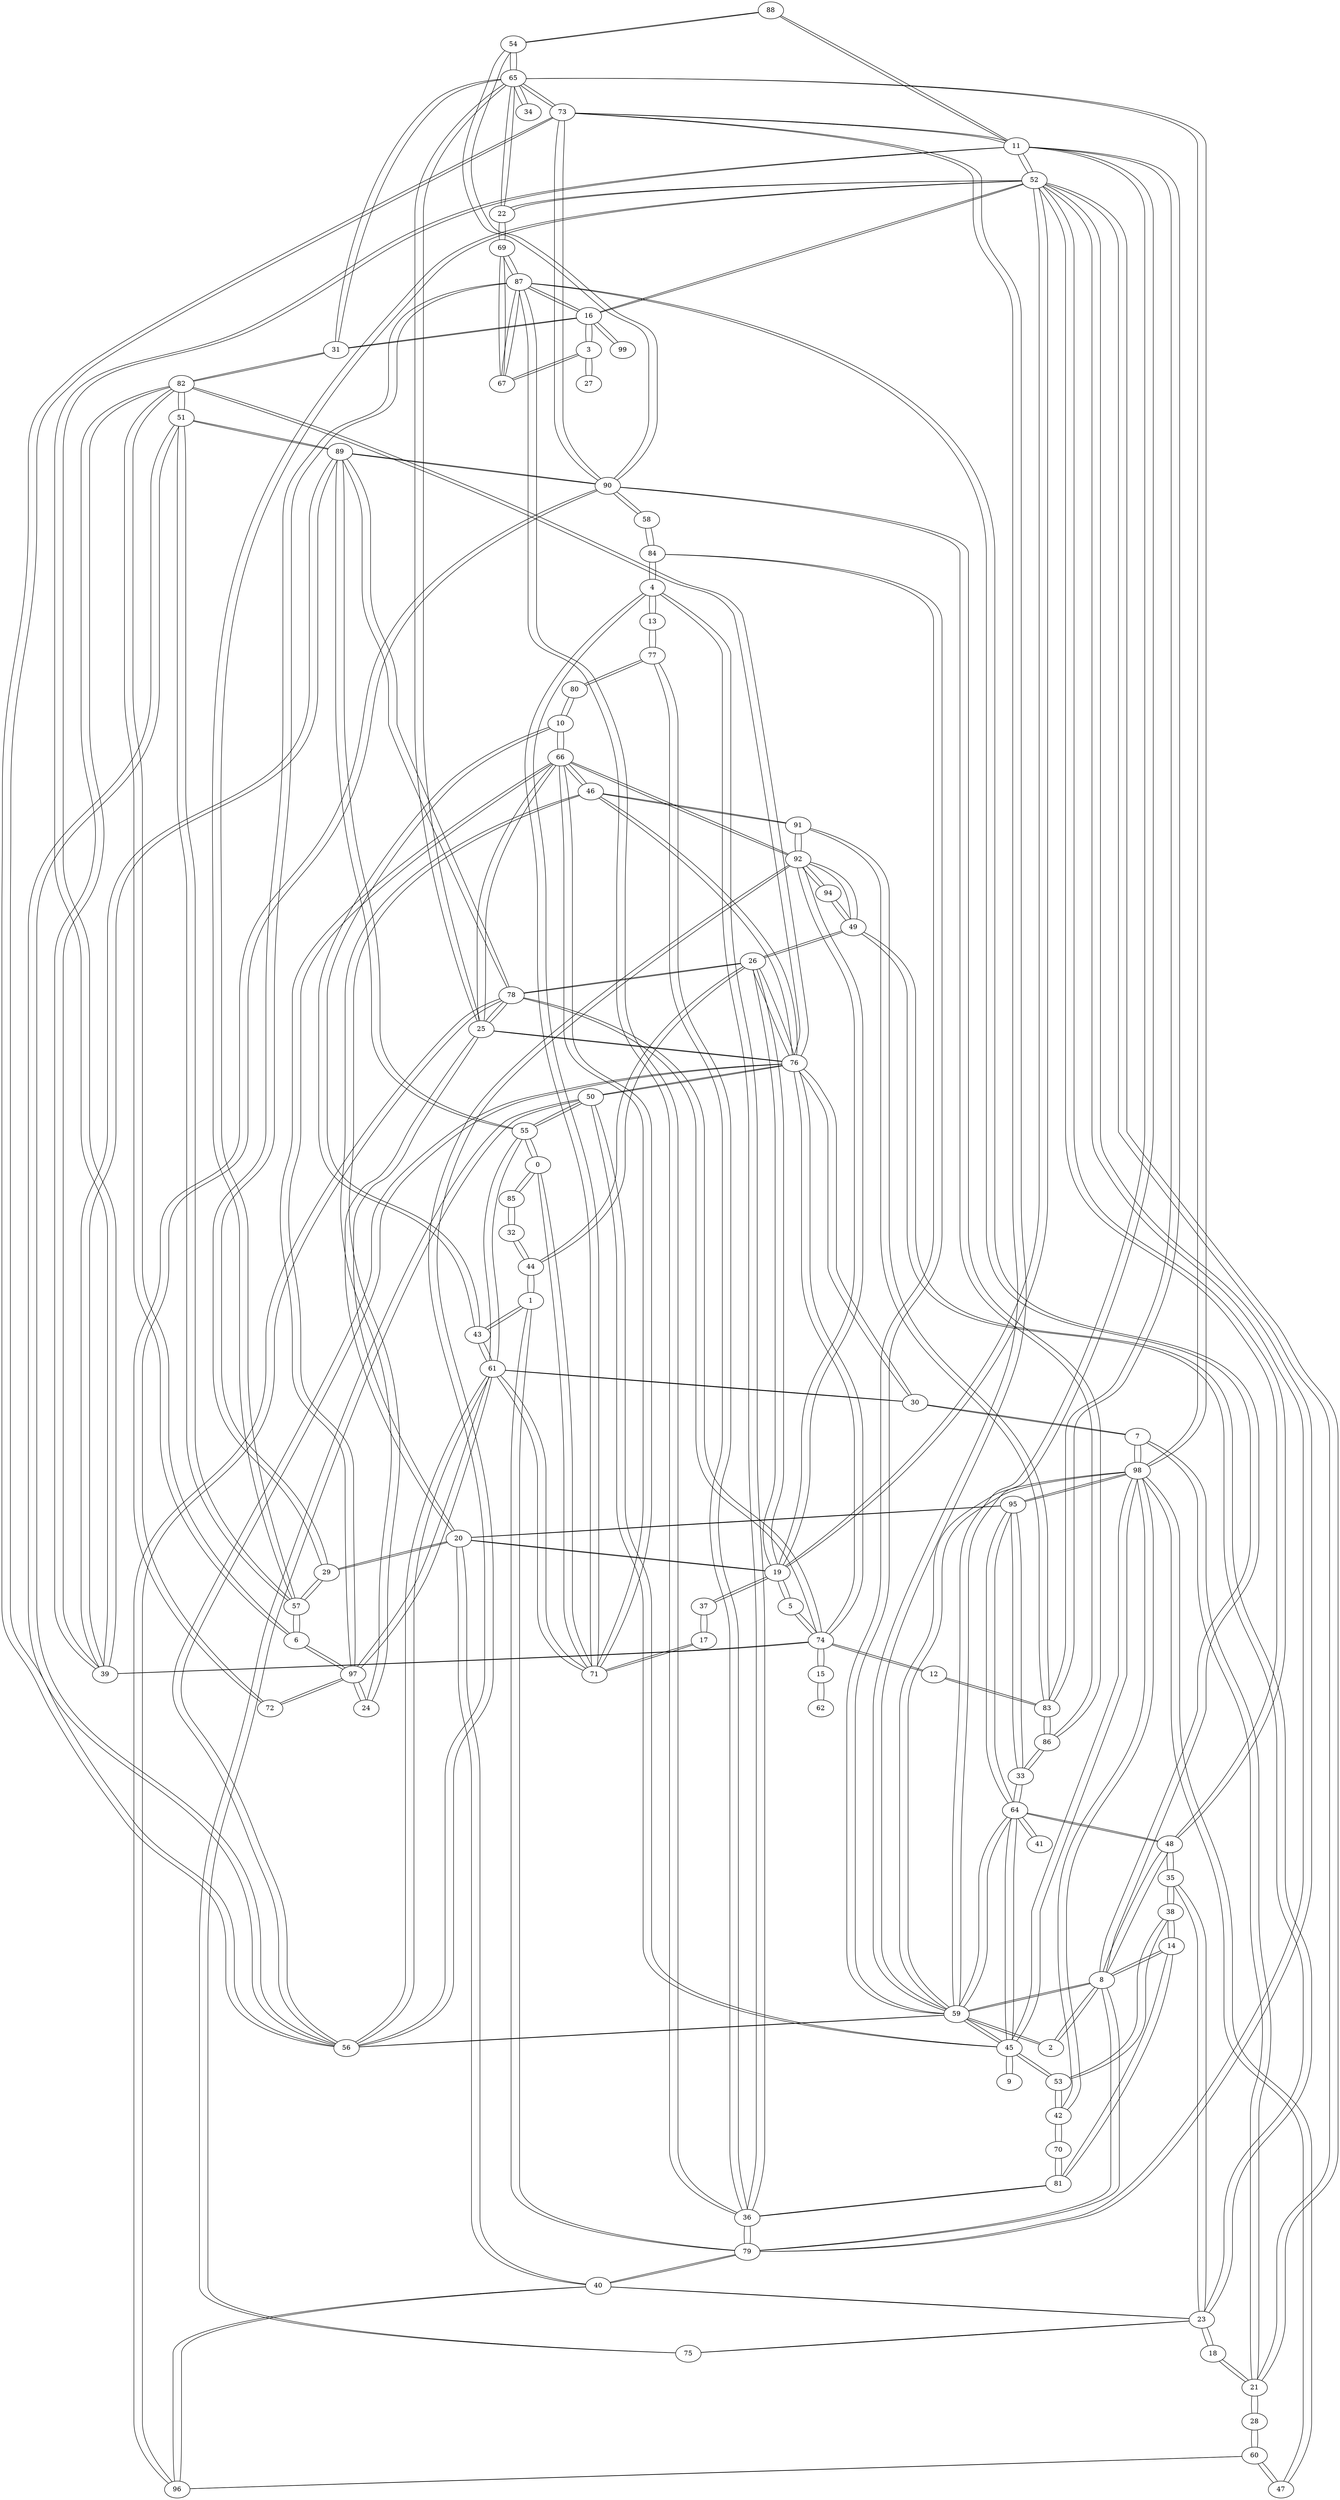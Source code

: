 graph G{
88--54;
88--11;
89--51;
89--39;
89--55;
89--78;
89--90;
90--72;
90--86;
90--89;
90--54;
90--58;
90--73;
91--46;
91--83;
91--92;
92--19;
92--49;
92--56;
92--66;
92--91;
92--94;
94--49;
94--92;
95--20;
95--33;
95--64;
95--98;
96--40;
96--60;
96--78;
97--6;
97--24;
97--61;
97--66;
97--72;
10--80;
10--43;
10--66;
98--42;
98--45;
98--47;
98--59;
98--7;
98--65;
98--95;
11--39;
11--52;
11--59;
11--73;
11--83;
11--88;
99--16;
12--83;
12--74;
13--4;
13--77;
14--8;
14--38;
14--81;
15--74;
15--62;
16--3;
16--52;
16--87;
16--99;
16--31;
17--37;
17--71;
18--23;
18--21;
19--5;
19--26;
19--37;
19--52;
19--92;
19--20;
0--85;
0--55;
0--71;
1--43;
1--44;
1--79;
2--8;
2--59;
3--16;
3--27;
3--67;
4--13;
4--36;
4--71;
4--84;
5--19;
5--74;
6--57;
6--97;
6--82;
7--21;
7--30;
7--98;
8--2;
8--14;
8--48;
8--59;
8--79;
8--87;
9--45;
20--19;
20--40;
20--25;
20--29;
20--95;
21--7;
21--18;
21--28;
21--52;
22--65;
22--52;
22--69;
23--18;
23--35;
23--40;
23--49;
23--75;
24--46;
24--97;
25--20;
25--65;
25--66;
25--76;
25--78;
26--19;
26--44;
26--49;
26--76;
26--78;
27--3;
28--21;
28--60;
29--20;
29--57;
29--87;
30--7;
30--61;
30--76;
31--16;
31--65;
31--82;
32--44;
32--85;
33--64;
33--86;
33--95;
34--65;
35--23;
35--38;
35--48;
36--4;
36--77;
36--81;
36--87;
36--79;
37--17;
37--19;
38--14;
38--35;
38--53;
39--11;
39--82;
39--74;
39--89;
40--20;
40--23;
40--79;
40--96;
41--64;
42--53;
42--98;
42--70;
43--1;
43--10;
43--61;
44--26;
44--32;
44--1;
45--9;
45--53;
45--59;
45--64;
45--98;
45--50;
46--24;
46--66;
46--76;
46--91;
47--60;
47--98;
48--8;
48--35;
48--52;
48--64;
49--23;
49--26;
49--92;
49--94;
50--45;
50--76;
50--55;
50--75;
51--56;
51--89;
51--57;
51--82;
52--16;
52--19;
52--48;
52--11;
52--21;
52--22;
52--57;
52--79;
53--38;
53--42;
53--45;
54--88;
54--65;
54--90;
55--0;
55--50;
55--61;
55--89;
56--51;
56--92;
56--59;
56--61;
56--73;
56--76;
57--6;
57--29;
57--51;
57--52;
58--84;
58--90;
59--8;
59--45;
59--2;
59--11;
59--56;
59--64;
59--98;
59--73;
59--84;
60--47;
60--28;
60--96;
61--30;
61--43;
61--55;
61--56;
61--71;
61--97;
62--15;
64--41;
64--45;
64--48;
64--59;
64--33;
64--95;
65--22;
65--25;
65--34;
65--31;
65--54;
65--73;
65--98;
66--46;
66--10;
66--25;
66--97;
66--71;
66--92;
67--3;
67--69;
67--87;
69--67;
69--22;
69--87;
70--42;
70--81;
71--17;
71--61;
71--0;
71--4;
71--66;
72--90;
72--97;
73--11;
73--56;
73--59;
73--65;
73--90;
74--15;
74--5;
74--12;
74--39;
74--78;
74--76;
75--23;
75--50;
76--26;
76--30;
76--46;
76--50;
76--25;
76--56;
76--74;
76--82;
77--13;
77--36;
77--80;
78--26;
78--74;
78--25;
78--89;
78--96;
79--40;
79--1;
79--8;
79--36;
79--52;
80--10;
80--77;
81--14;
81--36;
81--70;
82--39;
82--76;
82--6;
82--31;
82--51;
83--12;
83--11;
83--86;
83--91;
84--4;
84--58;
84--59;
85--0;
85--32;
86--83;
86--33;
86--90;
87--16;
87--36;
87--8;
87--29;
87--67;
87--69;
}